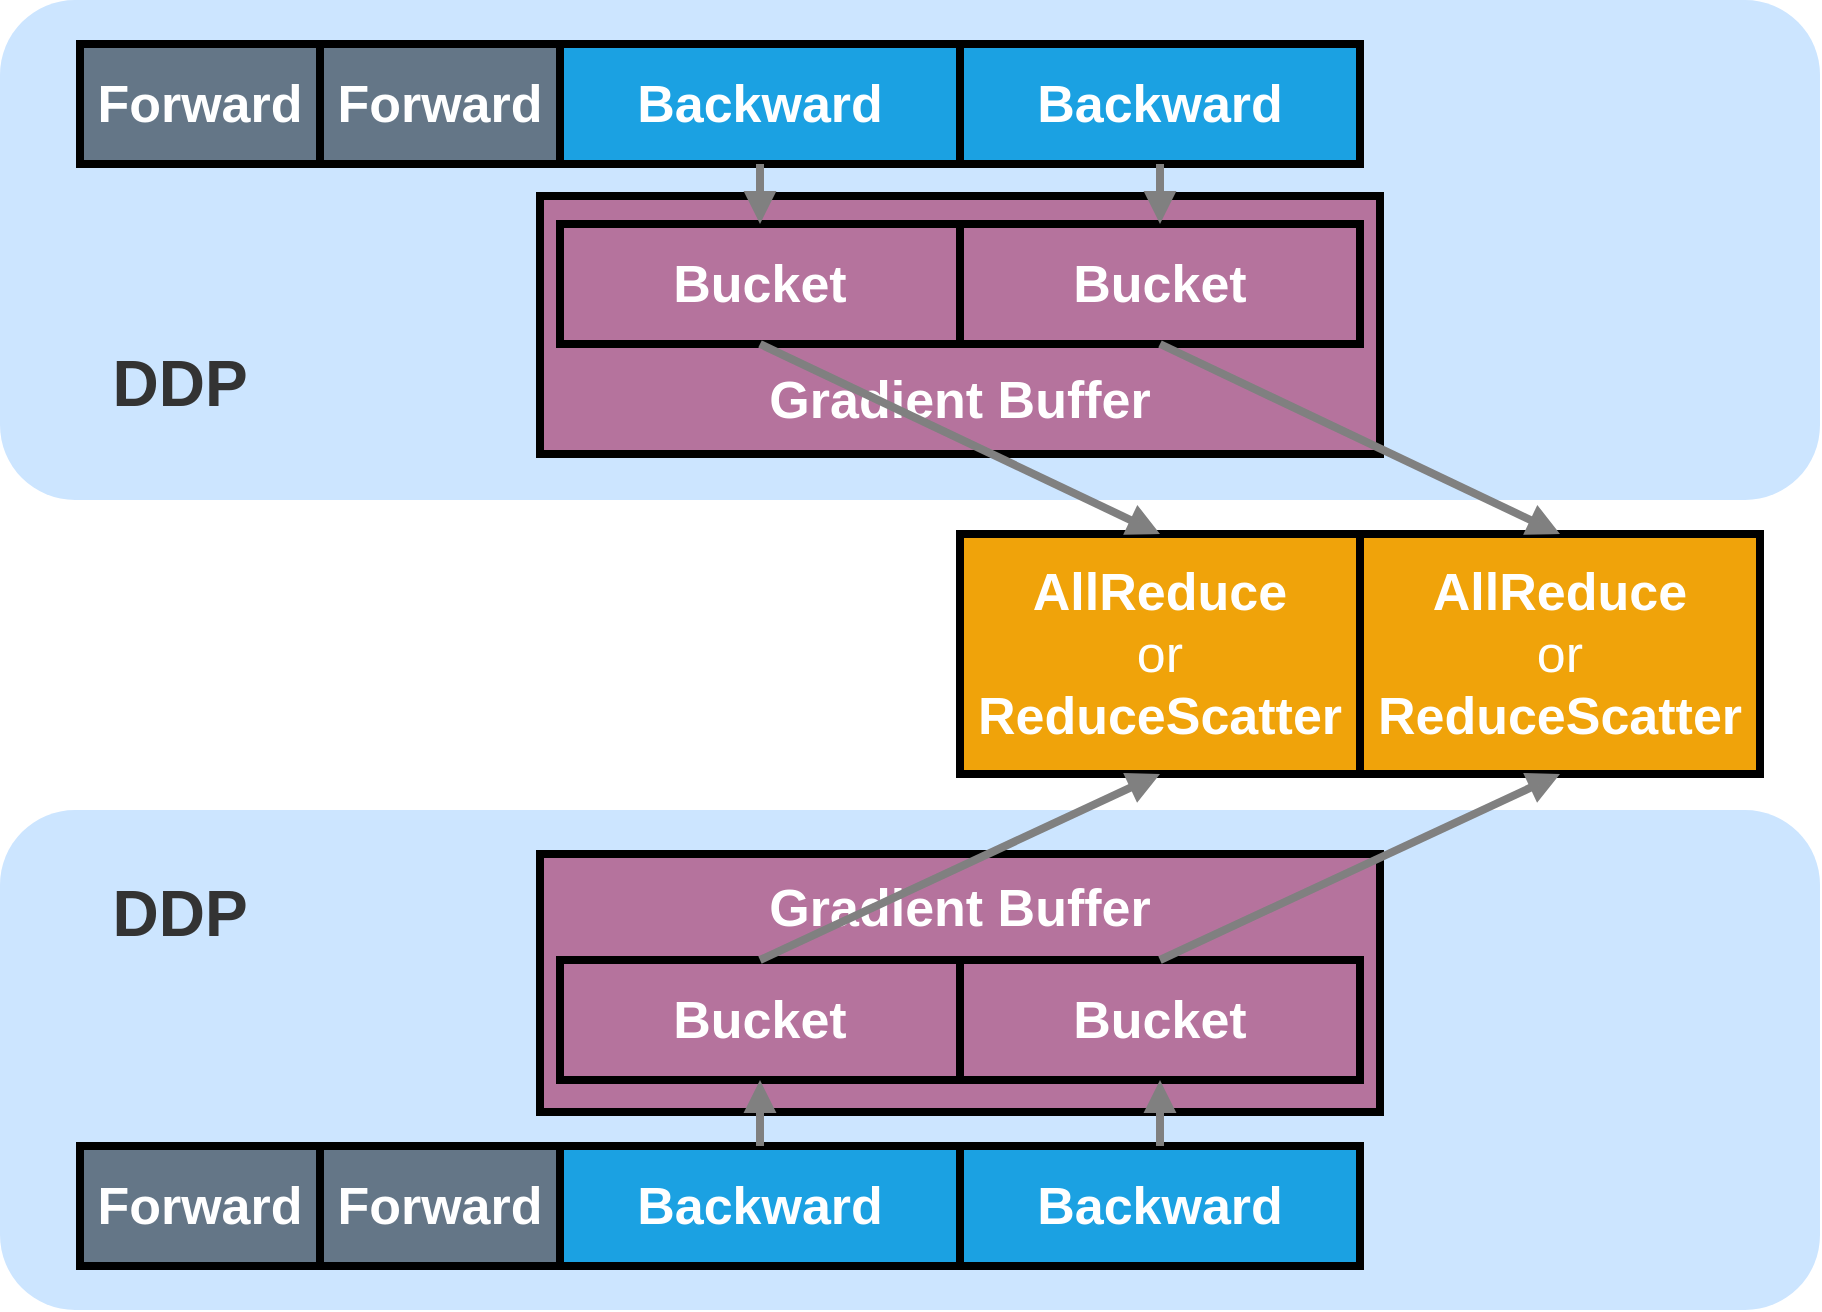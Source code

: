 <mxfile version="23.1.5" type="device">
  <diagram name="Page-1" id="u5EL-flUZFRyIjGby143">
    <mxGraphModel dx="1304" dy="825" grid="1" gridSize="10" guides="1" tooltips="1" connect="1" arrows="1" fold="1" page="1" pageScale="1" pageWidth="950" pageHeight="680" math="0" shadow="0">
      <root>
        <mxCell id="0" />
        <mxCell id="1" parent="0" />
        <mxCell id="UDgk8hJK_uCCzuhmKTtT-19" value="" style="rounded=1;whiteSpace=wrap;html=1;fillColor=#cce5ff;strokeWidth=4;strokeColor=none;" vertex="1" parent="1">
          <mxGeometry x="20" y="419" width="910" height="250" as="geometry" />
        </mxCell>
        <mxCell id="r3vE6sDObE7UuL9p5Y6n-1" value="" style="rounded=1;whiteSpace=wrap;html=1;fillColor=#cce5ff;strokeWidth=4;strokeColor=none;" parent="1" vertex="1">
          <mxGeometry x="20" y="14" width="910" height="250" as="geometry" />
        </mxCell>
        <mxCell id="UDgk8hJK_uCCzuhmKTtT-9" value="" style="rounded=1;whiteSpace=wrap;html=1;fontSize=26;fillColor=#B5739D;strokeColor=default;verticalAlign=middle;arcSize=0;fontColor=#FFFFFF;strokeWidth=4;" vertex="1" parent="1">
          <mxGeometry x="290" y="112" width="420" height="129" as="geometry" />
        </mxCell>
        <mxCell id="UDgk8hJK_uCCzuhmKTtT-30" value="&lt;b style=&quot;border-color: var(--border-color); font-family: Helvetica; font-size: 26px; font-style: normal; font-variant-ligatures: normal; font-variant-caps: normal; letter-spacing: normal; orphans: 2; text-indent: 0px; text-transform: none; widows: 2; word-spacing: 0px; -webkit-text-stroke-width: 0px; text-decoration-thickness: initial; text-decoration-style: initial; text-decoration-color: initial;&quot;&gt;Gradient Buffer&lt;/b&gt;" style="text;whiteSpace=wrap;html=1;fontSize=26;fontColor=#FFFFFF;labelBackgroundColor=none;align=center;verticalAlign=middle;" vertex="1" parent="1">
          <mxGeometry x="390" y="196" width="220" height="35" as="geometry" />
        </mxCell>
        <mxCell id="UDgk8hJK_uCCzuhmKTtT-1" value="&lt;span style=&quot;font-family: Helvetica; font-style: normal; font-variant-ligatures: normal; font-variant-caps: normal; letter-spacing: normal; orphans: 2; text-indent: 0px; text-transform: none; widows: 2; word-spacing: 0px; -webkit-text-stroke-width: 0px; text-decoration-thickness: initial; text-decoration-style: initial; text-decoration-color: initial; float: none; font-size: 32px; display: inline !important;&quot;&gt;&lt;font style=&quot;font-size: 32px;&quot;&gt;&lt;b&gt;DDP&lt;/b&gt;&lt;br&gt;&lt;/font&gt;&lt;/span&gt;" style="text;whiteSpace=wrap;html=1;align=center;verticalAlign=middle;fontColor=#333333;fontSize=32;" vertex="1" parent="1">
          <mxGeometry x="60" y="186" width="100" height="40" as="geometry" />
        </mxCell>
        <mxCell id="UDgk8hJK_uCCzuhmKTtT-2" value="&lt;b&gt;Forward&lt;/b&gt;" style="rounded=1;whiteSpace=wrap;html=1;fontSize=26;fillColor=#647687;strokeColor=default;verticalAlign=middle;arcSize=0;fontColor=#ffffff;strokeWidth=4;" vertex="1" parent="1">
          <mxGeometry x="60" y="36" width="120" height="60" as="geometry" />
        </mxCell>
        <mxCell id="UDgk8hJK_uCCzuhmKTtT-3" value="&lt;b&gt;Backward&lt;/b&gt;" style="rounded=1;whiteSpace=wrap;html=1;fontSize=26;fillColor=#1ba1e2;strokeColor=#000000;verticalAlign=middle;arcSize=0;fontColor=#ffffff;strokeWidth=4;" vertex="1" parent="1">
          <mxGeometry x="300" y="36" width="200" height="60" as="geometry" />
        </mxCell>
        <mxCell id="UDgk8hJK_uCCzuhmKTtT-6" value="&lt;b&gt;Forward&lt;/b&gt;" style="rounded=1;whiteSpace=wrap;html=1;fontSize=26;fillColor=#647687;strokeColor=default;verticalAlign=middle;arcSize=0;fontColor=#ffffff;strokeWidth=4;" vertex="1" parent="1">
          <mxGeometry x="180" y="36" width="120" height="60" as="geometry" />
        </mxCell>
        <mxCell id="UDgk8hJK_uCCzuhmKTtT-8" value="&lt;b&gt;AllReduce&lt;/b&gt;&lt;br&gt;or&lt;br&gt;&lt;b&gt;ReduceScatter&lt;/b&gt;" style="rounded=1;whiteSpace=wrap;html=1;fontSize=26;fillColor=#f0a30a;strokeColor=default;verticalAlign=middle;arcSize=0;fontColor=#FFFFFF;strokeWidth=4;" vertex="1" parent="1">
          <mxGeometry x="500" y="281" width="200" height="120" as="geometry" />
        </mxCell>
        <mxCell id="UDgk8hJK_uCCzuhmKTtT-11" value="&lt;b&gt;Backward&lt;/b&gt;" style="rounded=1;whiteSpace=wrap;html=1;fontSize=26;fillColor=#1ba1e2;strokeColor=#000000;verticalAlign=middle;arcSize=0;fontColor=#ffffff;strokeWidth=4;" vertex="1" parent="1">
          <mxGeometry x="500" y="36" width="200" height="60" as="geometry" />
        </mxCell>
        <mxCell id="UDgk8hJK_uCCzuhmKTtT-13" value="&lt;b&gt;Bucket&lt;/b&gt;" style="rounded=1;whiteSpace=wrap;html=1;fontSize=26;fillColor=#B5739D;strokeColor=default;verticalAlign=middle;arcSize=0;fontColor=#FFFFFF;strokeWidth=4;" vertex="1" parent="1">
          <mxGeometry x="300" y="126" width="200" height="60" as="geometry" />
        </mxCell>
        <mxCell id="UDgk8hJK_uCCzuhmKTtT-14" value="&lt;b&gt;Bucket&lt;/b&gt;" style="rounded=1;whiteSpace=wrap;html=1;fontSize=26;fillColor=#B5739D;strokeColor=default;verticalAlign=middle;arcSize=0;fontColor=#FFFFFF;strokeWidth=4;" vertex="1" parent="1">
          <mxGeometry x="500" y="126" width="200" height="60" as="geometry" />
        </mxCell>
        <mxCell id="UDgk8hJK_uCCzuhmKTtT-15" value="&lt;b&gt;AllReduce&lt;/b&gt;&lt;br&gt;or&lt;br&gt;&lt;b&gt;ReduceScatter&lt;/b&gt;" style="rounded=1;whiteSpace=wrap;html=1;fontSize=26;fillColor=#f0a30a;strokeColor=default;verticalAlign=middle;arcSize=0;fontColor=#FFFFFF;strokeWidth=4;" vertex="1" parent="1">
          <mxGeometry x="700" y="281" width="200" height="120" as="geometry" />
        </mxCell>
        <mxCell id="r3vE6sDObE7UuL9p5Y6n-29" style="rounded=0;orthogonalLoop=1;jettySize=auto;html=1;entryX=0.5;entryY=0;entryDx=0;entryDy=0;strokeColor=#808080;strokeWidth=4;exitX=0.5;exitY=1;exitDx=0;exitDy=0;fontColor=#0073F7;fillColor=#eeeeee;shadow=0;endArrow=block;endFill=1;" parent="1" source="UDgk8hJK_uCCzuhmKTtT-3" target="UDgk8hJK_uCCzuhmKTtT-13" edge="1">
          <mxGeometry relative="1" as="geometry">
            <mxPoint x="410.0" y="391.0" as="sourcePoint" />
            <mxPoint x="410.31" y="738.69" as="targetPoint" />
          </mxGeometry>
        </mxCell>
        <mxCell id="UDgk8hJK_uCCzuhmKTtT-16" style="rounded=0;orthogonalLoop=1;jettySize=auto;html=1;entryX=0.5;entryY=0;entryDx=0;entryDy=0;strokeColor=#808080;strokeWidth=4;exitX=0.5;exitY=1;exitDx=0;exitDy=0;fontColor=#0073F7;fillColor=#eeeeee;shadow=0;endArrow=block;endFill=1;" edge="1" parent="1" source="UDgk8hJK_uCCzuhmKTtT-13" target="UDgk8hJK_uCCzuhmKTtT-8">
          <mxGeometry relative="1" as="geometry">
            <mxPoint x="410" y="106" as="sourcePoint" />
            <mxPoint x="410" y="136" as="targetPoint" />
          </mxGeometry>
        </mxCell>
        <mxCell id="UDgk8hJK_uCCzuhmKTtT-17" style="rounded=0;orthogonalLoop=1;jettySize=auto;html=1;entryX=0.5;entryY=0;entryDx=0;entryDy=0;strokeColor=#808080;strokeWidth=4;exitX=0.5;exitY=1;exitDx=0;exitDy=0;fontColor=#0073F7;fillColor=#eeeeee;shadow=0;endArrow=block;endFill=1;" edge="1" parent="1" source="UDgk8hJK_uCCzuhmKTtT-11" target="UDgk8hJK_uCCzuhmKTtT-14">
          <mxGeometry relative="1" as="geometry">
            <mxPoint x="410" y="196" as="sourcePoint" />
            <mxPoint x="610" y="281" as="targetPoint" />
          </mxGeometry>
        </mxCell>
        <mxCell id="UDgk8hJK_uCCzuhmKTtT-18" style="rounded=0;orthogonalLoop=1;jettySize=auto;html=1;entryX=0.5;entryY=0;entryDx=0;entryDy=0;strokeColor=#808080;strokeWidth=4;exitX=0.5;exitY=1;exitDx=0;exitDy=0;fontColor=#0073F7;fillColor=#eeeeee;shadow=0;endArrow=block;endFill=1;" edge="1" parent="1" source="UDgk8hJK_uCCzuhmKTtT-14" target="UDgk8hJK_uCCzuhmKTtT-15">
          <mxGeometry relative="1" as="geometry">
            <mxPoint x="610" y="106" as="sourcePoint" />
            <mxPoint x="610" y="136" as="targetPoint" />
          </mxGeometry>
        </mxCell>
        <mxCell id="UDgk8hJK_uCCzuhmKTtT-20" value="" style="rounded=1;whiteSpace=wrap;html=1;fontSize=26;fillColor=#B5739D;strokeColor=default;verticalAlign=top;arcSize=0;fontColor=#FFFFFF;strokeWidth=4;" vertex="1" parent="1">
          <mxGeometry x="290" y="441" width="420" height="129" as="geometry" />
        </mxCell>
        <mxCell id="UDgk8hJK_uCCzuhmKTtT-21" value="&lt;span style=&quot;font-family: Helvetica; font-style: normal; font-variant-ligatures: normal; font-variant-caps: normal; letter-spacing: normal; orphans: 2; text-indent: 0px; text-transform: none; widows: 2; word-spacing: 0px; -webkit-text-stroke-width: 0px; text-decoration-thickness: initial; text-decoration-style: initial; text-decoration-color: initial; float: none; font-size: 32px; display: inline !important;&quot;&gt;&lt;font style=&quot;font-size: 32px;&quot;&gt;&lt;b&gt;DDP&lt;/b&gt;&lt;br&gt;&lt;/font&gt;&lt;/span&gt;" style="text;whiteSpace=wrap;html=1;align=center;verticalAlign=middle;fontColor=#333333;fontSize=32;" vertex="1" parent="1">
          <mxGeometry x="60" y="451" width="100" height="40" as="geometry" />
        </mxCell>
        <mxCell id="UDgk8hJK_uCCzuhmKTtT-22" value="&lt;b&gt;Forward&lt;/b&gt;" style="rounded=1;whiteSpace=wrap;html=1;fontSize=26;fillColor=#647687;strokeColor=default;verticalAlign=middle;arcSize=0;fontColor=#ffffff;strokeWidth=4;" vertex="1" parent="1">
          <mxGeometry x="60" y="587" width="120" height="60" as="geometry" />
        </mxCell>
        <mxCell id="UDgk8hJK_uCCzuhmKTtT-23" value="&lt;b&gt;Backward&lt;/b&gt;" style="rounded=1;whiteSpace=wrap;html=1;fontSize=26;fillColor=#1ba1e2;strokeColor=#000000;verticalAlign=middle;arcSize=0;fontColor=#ffffff;strokeWidth=4;" vertex="1" parent="1">
          <mxGeometry x="300" y="587" width="200" height="60" as="geometry" />
        </mxCell>
        <mxCell id="UDgk8hJK_uCCzuhmKTtT-24" value="&lt;b&gt;Forward&lt;/b&gt;" style="rounded=1;whiteSpace=wrap;html=1;fontSize=26;fillColor=#647687;strokeColor=default;verticalAlign=middle;arcSize=0;fontColor=#ffffff;strokeWidth=4;" vertex="1" parent="1">
          <mxGeometry x="180" y="587" width="120" height="60" as="geometry" />
        </mxCell>
        <mxCell id="UDgk8hJK_uCCzuhmKTtT-25" value="&lt;b&gt;Backward&lt;/b&gt;" style="rounded=1;whiteSpace=wrap;html=1;fontSize=26;fillColor=#1ba1e2;strokeColor=#000000;verticalAlign=middle;arcSize=0;fontColor=#ffffff;strokeWidth=4;" vertex="1" parent="1">
          <mxGeometry x="500" y="587" width="200" height="60" as="geometry" />
        </mxCell>
        <mxCell id="UDgk8hJK_uCCzuhmKTtT-26" value="&lt;b&gt;Bucket&lt;/b&gt;" style="rounded=1;whiteSpace=wrap;html=1;fontSize=26;fillColor=#B5739D;strokeColor=default;verticalAlign=middle;arcSize=0;fontColor=#FFFFFF;strokeWidth=4;" vertex="1" parent="1">
          <mxGeometry x="300" y="494" width="200" height="60" as="geometry" />
        </mxCell>
        <mxCell id="UDgk8hJK_uCCzuhmKTtT-27" value="&lt;b&gt;Bucket&lt;/b&gt;" style="rounded=1;whiteSpace=wrap;html=1;fontSize=26;fillColor=#B5739D;strokeColor=default;verticalAlign=middle;arcSize=0;fontColor=#FFFFFF;strokeWidth=4;" vertex="1" parent="1">
          <mxGeometry x="500" y="494" width="200" height="60" as="geometry" />
        </mxCell>
        <mxCell id="UDgk8hJK_uCCzuhmKTtT-28" style="rounded=0;orthogonalLoop=1;jettySize=auto;html=1;strokeColor=#808080;strokeWidth=4;exitX=0.5;exitY=0;exitDx=0;exitDy=0;fontColor=#0073F7;fillColor=#eeeeee;shadow=0;endArrow=block;endFill=1;" edge="1" parent="1" source="UDgk8hJK_uCCzuhmKTtT-23" target="UDgk8hJK_uCCzuhmKTtT-26">
          <mxGeometry relative="1" as="geometry">
            <mxPoint x="410.0" y="720.0" as="sourcePoint" />
            <mxPoint x="410.31" y="1067.69" as="targetPoint" />
          </mxGeometry>
        </mxCell>
        <mxCell id="UDgk8hJK_uCCzuhmKTtT-29" style="rounded=0;orthogonalLoop=1;jettySize=auto;html=1;entryX=0.5;entryY=1;entryDx=0;entryDy=0;strokeColor=#808080;strokeWidth=4;exitX=0.5;exitY=0;exitDx=0;exitDy=0;fontColor=#0073F7;fillColor=#eeeeee;shadow=0;endArrow=block;endFill=1;" edge="1" parent="1" source="UDgk8hJK_uCCzuhmKTtT-25" target="UDgk8hJK_uCCzuhmKTtT-27">
          <mxGeometry relative="1" as="geometry">
            <mxPoint x="410" y="525" as="sourcePoint" />
            <mxPoint x="610" y="610" as="targetPoint" />
          </mxGeometry>
        </mxCell>
        <mxCell id="UDgk8hJK_uCCzuhmKTtT-31" value="&lt;b style=&quot;border-color: var(--border-color); font-family: Helvetica; font-size: 26px; font-style: normal; font-variant-ligatures: normal; font-variant-caps: normal; letter-spacing: normal; orphans: 2; text-indent: 0px; text-transform: none; widows: 2; word-spacing: 0px; -webkit-text-stroke-width: 0px; text-decoration-thickness: initial; text-decoration-style: initial; text-decoration-color: initial;&quot;&gt;Gradient Buffer&lt;/b&gt;" style="text;whiteSpace=wrap;html=1;fontSize=26;fontColor=#FFFFFF;labelBackgroundColor=none;align=center;verticalAlign=middle;" vertex="1" parent="1">
          <mxGeometry x="390" y="450.5" width="220" height="35" as="geometry" />
        </mxCell>
        <mxCell id="UDgk8hJK_uCCzuhmKTtT-33" style="rounded=0;orthogonalLoop=1;jettySize=auto;html=1;entryX=0.5;entryY=1;entryDx=0;entryDy=0;strokeColor=#808080;strokeWidth=4;exitX=0.5;exitY=0;exitDx=0;exitDy=0;fontColor=#0073F7;fillColor=#eeeeee;shadow=0;endArrow=block;endFill=1;" edge="1" parent="1" source="UDgk8hJK_uCCzuhmKTtT-26" target="UDgk8hJK_uCCzuhmKTtT-8">
          <mxGeometry relative="1" as="geometry">
            <mxPoint x="410" y="196" as="sourcePoint" />
            <mxPoint x="610" y="291" as="targetPoint" />
          </mxGeometry>
        </mxCell>
        <mxCell id="UDgk8hJK_uCCzuhmKTtT-34" style="rounded=0;orthogonalLoop=1;jettySize=auto;html=1;entryX=0.5;entryY=1;entryDx=0;entryDy=0;strokeColor=#808080;strokeWidth=4;exitX=0.5;exitY=0;exitDx=0;exitDy=0;fontColor=#0073F7;fillColor=#eeeeee;shadow=0;endArrow=block;endFill=1;" edge="1" parent="1" source="UDgk8hJK_uCCzuhmKTtT-27" target="UDgk8hJK_uCCzuhmKTtT-15">
          <mxGeometry relative="1" as="geometry">
            <mxPoint x="410" y="504" as="sourcePoint" />
            <mxPoint x="610" y="411" as="targetPoint" />
          </mxGeometry>
        </mxCell>
      </root>
    </mxGraphModel>
  </diagram>
</mxfile>
